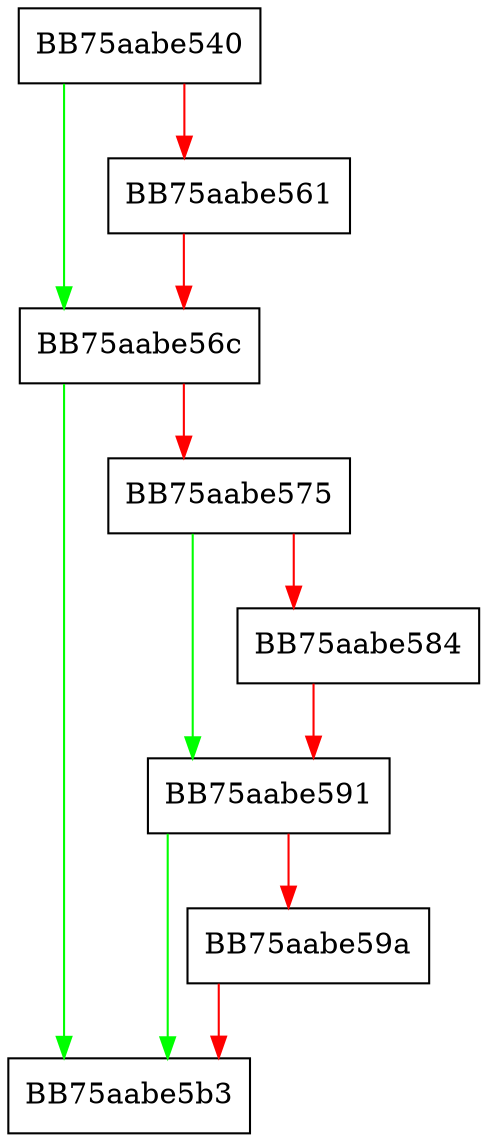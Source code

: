 digraph Init {
  node [shape="box"];
  graph [splines=ortho];
  BB75aabe540 -> BB75aabe56c [color="green"];
  BB75aabe540 -> BB75aabe561 [color="red"];
  BB75aabe561 -> BB75aabe56c [color="red"];
  BB75aabe56c -> BB75aabe5b3 [color="green"];
  BB75aabe56c -> BB75aabe575 [color="red"];
  BB75aabe575 -> BB75aabe591 [color="green"];
  BB75aabe575 -> BB75aabe584 [color="red"];
  BB75aabe584 -> BB75aabe591 [color="red"];
  BB75aabe591 -> BB75aabe5b3 [color="green"];
  BB75aabe591 -> BB75aabe59a [color="red"];
  BB75aabe59a -> BB75aabe5b3 [color="red"];
}